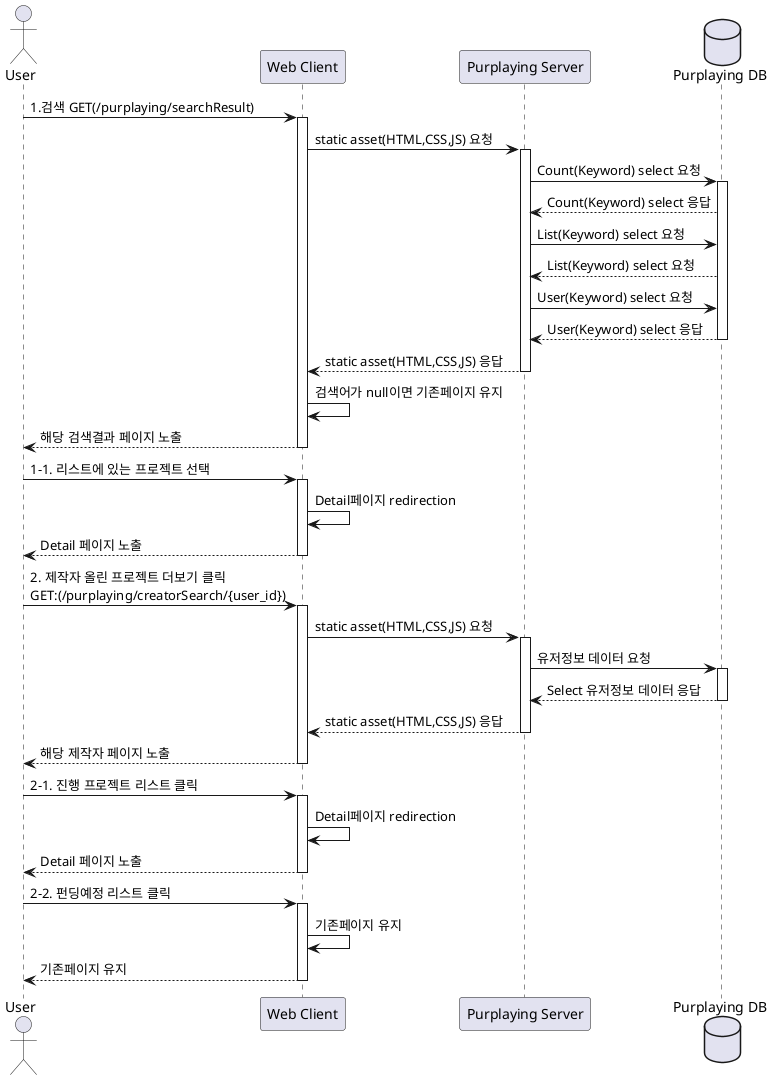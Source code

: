 @startuml
actor User
participant "Web Client" as C
participant "Purplaying Server" as S
database "Purplaying DB" as D

User -> C : 1.검색 GET(/purplaying/searchResult)
activate C
C -> S : static asset(HTML,CSS,JS) 요청
activate S
S -> D : Count(Keyword) select 요청
activate D
D --> S : Count(Keyword) select 응답
S -> D : List(Keyword) select 요청
D --> S : List(Keyword) select 요청
S -> D : User(Keyword) select 요청
D --> S : User(Keyword) select 응답
deactivate D
S --> C : static asset(HTML,CSS,JS) 응답
deactivate S
C -> C : 검색어가 null이면 기존페이지 유지
C --> User : 해당 검색결과 페이지 노출
deactivate C

User -> C : 1-1. 리스트에 있는 프로젝트 선택
activate C
C -> C : Detail페이지 redirection
C --> User : Detail 페이지 노출
deactivate C

User -> C : 2. 제작자 올린 프로젝트 더보기 클릭 \nGET:(/purplaying/creatorSearch/{user_id})
activate C
C -> S : static asset(HTML,CSS,JS) 요청
activate S
S -> D : 유저정보 데이터 요청
activate D
D --> S : Select 유저정보 데이터 응답
deactivate D
S --> C : static asset(HTML,CSS,JS) 응답
deactivate S
C --> User : 해당 제작자 페이지 노출
deactivate C

User -> C : 2-1. 진행 프로젝트 리스트 클릭
activate C
C -> C : Detail페이지 redirection
C --> User : Detail 페이지 노출
deactivate C

User -> C : 2-2. 펀딩예정 리스트 클릭
activate C
C -> C : 기존페이지 유지
C --> User : 기존페이지 유지
deactivate C

@enduml